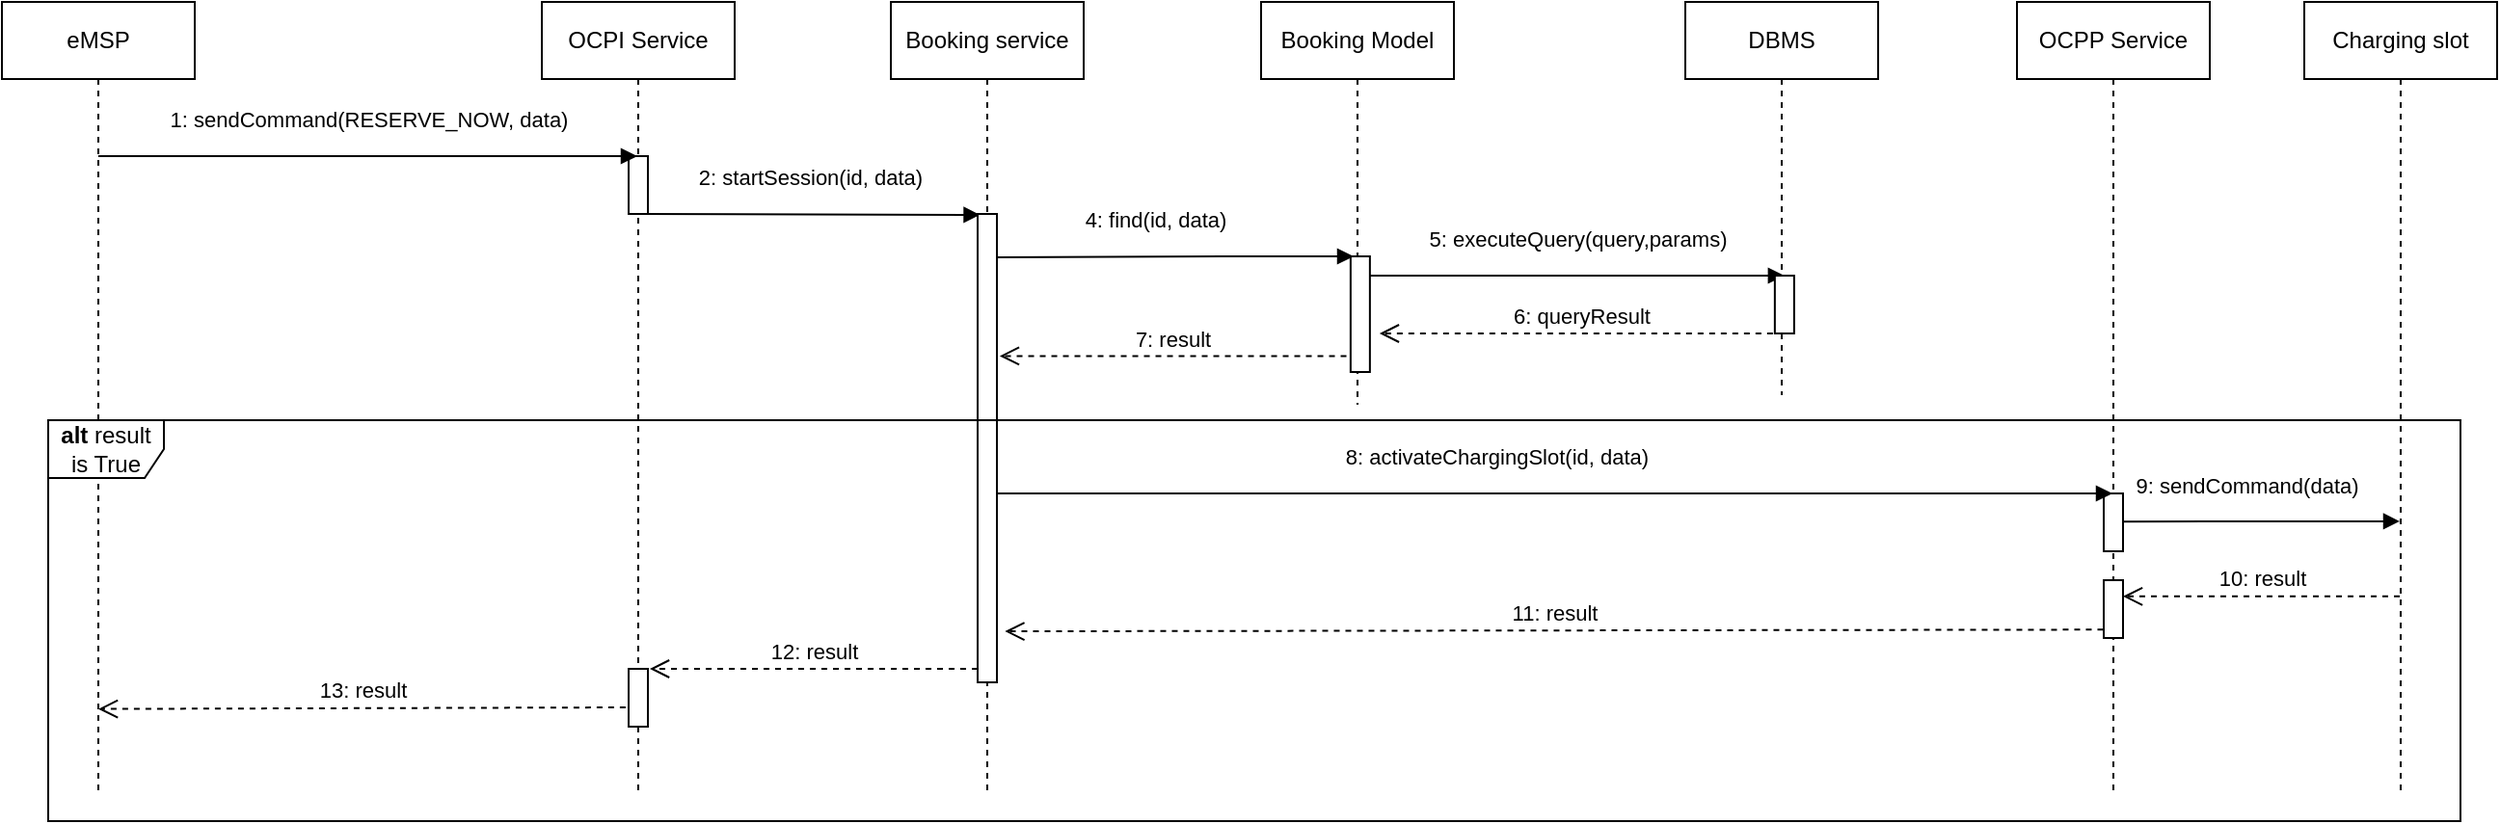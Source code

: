 <mxfile version="20.6.2" type="device"><diagram id="N-kLaTykZiOcU20fXfzQ" name="Page-1"><mxGraphModel dx="1284" dy="960" grid="0" gridSize="10" guides="1" tooltips="1" connect="1" arrows="1" fold="1" page="0" pageScale="1" pageWidth="827" pageHeight="1169" math="0" shadow="0"><root><mxCell id="0"/><mxCell id="1" parent="0"/><mxCell id="v2HRP-h-7QkER9Nf6UZG-1" value="eMSP" style="shape=umlLifeline;perimeter=lifelinePerimeter;whiteSpace=wrap;html=1;container=1;collapsible=0;recursiveResize=0;outlineConnect=0;" parent="1" vertex="1"><mxGeometry x="100" y="160" width="100" height="410" as="geometry"/></mxCell><mxCell id="v2HRP-h-7QkER9Nf6UZG-3" value="Booking Model" style="shape=umlLifeline;perimeter=lifelinePerimeter;whiteSpace=wrap;html=1;container=1;collapsible=0;recursiveResize=0;outlineConnect=0;" parent="1" vertex="1"><mxGeometry x="753" y="160" width="100" height="209" as="geometry"/></mxCell><mxCell id="v2HRP-h-7QkER9Nf6UZG-13" value="" style="html=1;points=[];perimeter=orthogonalPerimeter;" parent="v2HRP-h-7QkER9Nf6UZG-3" vertex="1"><mxGeometry x="46.43" y="132" width="10" height="60" as="geometry"/></mxCell><mxCell id="v2HRP-h-7QkER9Nf6UZG-4" value="DBMS" style="shape=umlLifeline;perimeter=lifelinePerimeter;whiteSpace=wrap;html=1;container=1;collapsible=0;recursiveResize=0;outlineConnect=0;" parent="1" vertex="1"><mxGeometry x="973" y="160" width="100" height="204" as="geometry"/></mxCell><mxCell id="v2HRP-h-7QkER9Nf6UZG-14" value="5: executeQuery(query,params)" style="html=1;verticalAlign=bottom;endArrow=block;rounded=0;" parent="v2HRP-h-7QkER9Nf6UZG-4" edge="1"><mxGeometry x="0.003" y="10" width="80" relative="1" as="geometry"><mxPoint x="-163.57" y="142" as="sourcePoint"/><mxPoint x="51.43" y="142" as="targetPoint"/><mxPoint as="offset"/></mxGeometry></mxCell><mxCell id="v2HRP-h-7QkER9Nf6UZG-15" value="" style="html=1;points=[];perimeter=orthogonalPerimeter;" parent="v2HRP-h-7QkER9Nf6UZG-4" vertex="1"><mxGeometry x="46.43" y="142" width="10" height="30" as="geometry"/></mxCell><mxCell id="v2HRP-h-7QkER9Nf6UZG-5" value="OCPI Service" style="shape=umlLifeline;perimeter=lifelinePerimeter;whiteSpace=wrap;html=1;container=1;collapsible=0;recursiveResize=0;outlineConnect=0;" parent="1" vertex="1"><mxGeometry x="380" y="160" width="100" height="410" as="geometry"/></mxCell><mxCell id="v2HRP-h-7QkER9Nf6UZG-8" value="" style="html=1;points=[];perimeter=orthogonalPerimeter;" parent="v2HRP-h-7QkER9Nf6UZG-5" vertex="1"><mxGeometry x="45" y="80" width="10" height="30" as="geometry"/></mxCell><mxCell id="v2HRP-h-7QkER9Nf6UZG-6" value="1: sendCommand(RESERVE_NOW, data)" style="html=1;verticalAlign=bottom;endArrow=block;rounded=0;" parent="1" target="v2HRP-h-7QkER9Nf6UZG-5" edge="1"><mxGeometry x="0.003" y="10" width="80" relative="1" as="geometry"><mxPoint x="150" y="240" as="sourcePoint"/><mxPoint x="230" y="240" as="targetPoint"/><mxPoint as="offset"/></mxGeometry></mxCell><mxCell id="v2HRP-h-7QkER9Nf6UZG-7" value="2: startSession(id, data)" style="html=1;verticalAlign=bottom;endArrow=block;rounded=0;entryX=0.126;entryY=0.002;entryDx=0;entryDy=0;entryPerimeter=0;" parent="1" edge="1" target="v2HRP-h-7QkER9Nf6UZG-9"><mxGeometry x="0.003" y="10" width="80" relative="1" as="geometry"><mxPoint x="430" y="270" as="sourcePoint"/><mxPoint x="709.5" y="270" as="targetPoint"/><mxPoint as="offset"/></mxGeometry></mxCell><mxCell id="v2HRP-h-7QkER9Nf6UZG-12" value="4: find(id, data)" style="html=1;verticalAlign=bottom;endArrow=block;rounded=0;exitX=0.857;exitY=0.368;exitDx=0;exitDy=0;exitPerimeter=0;" parent="1" edge="1"><mxGeometry x="-0.107" y="10" width="80" relative="1" as="geometry"><mxPoint x="616.0" y="292.48" as="sourcePoint"/><mxPoint x="801" y="292" as="targetPoint"/><mxPoint as="offset"/><Array as="points"><mxPoint x="732.43" y="292"/></Array></mxGeometry></mxCell><mxCell id="v2HRP-h-7QkER9Nf6UZG-17" value="6: queryResult" style="html=1;verticalAlign=bottom;endArrow=open;dashed=1;endSize=8;rounded=0;" parent="1" edge="1"><mxGeometry relative="1" as="geometry"><mxPoint x="1024.43" y="332" as="sourcePoint"/><mxPoint x="814.43" y="332" as="targetPoint"/></mxGeometry></mxCell><mxCell id="v2HRP-h-7QkER9Nf6UZG-18" value="7: result" style="html=1;verticalAlign=bottom;endArrow=open;dashed=1;endSize=8;rounded=0;exitX=-0.217;exitY=0.862;exitDx=0;exitDy=0;exitPerimeter=0;" parent="1" source="v2HRP-h-7QkER9Nf6UZG-13" edge="1"><mxGeometry relative="1" as="geometry"><mxPoint x="939.43" y="342" as="sourcePoint"/><mxPoint x="617.43" y="343.72" as="targetPoint"/></mxGeometry></mxCell><mxCell id="bhVrb0WIIn0qUh7Q278U-1" value="OCPP Service" style="shape=umlLifeline;perimeter=lifelinePerimeter;whiteSpace=wrap;html=1;container=1;collapsible=0;recursiveResize=0;outlineConnect=0;" vertex="1" parent="1"><mxGeometry x="1145" y="160" width="100" height="410" as="geometry"/></mxCell><mxCell id="bhVrb0WIIn0qUh7Q278U-3" value="" style="html=1;points=[];perimeter=orthogonalPerimeter;" vertex="1" parent="bhVrb0WIIn0qUh7Q278U-1"><mxGeometry x="45" y="255" width="10" height="30" as="geometry"/></mxCell><mxCell id="bhVrb0WIIn0qUh7Q278U-8" value="" style="html=1;points=[];perimeter=orthogonalPerimeter;" vertex="1" parent="bhVrb0WIIn0qUh7Q278U-1"><mxGeometry x="45" y="300" width="10" height="30" as="geometry"/></mxCell><mxCell id="bhVrb0WIIn0qUh7Q278U-4" value="8: activateChargingSlot(id, data)" style="html=1;verticalAlign=bottom;endArrow=block;rounded=0;" edge="1" parent="1"><mxGeometry x="-0.107" y="10" width="80" relative="1" as="geometry"><mxPoint x="616.0" y="415" as="sourcePoint"/><mxPoint x="1194.5" y="415" as="targetPoint"/><mxPoint as="offset"/><Array as="points"><mxPoint x="756.43" y="415"/></Array></mxGeometry></mxCell><mxCell id="bhVrb0WIIn0qUh7Q278U-5" value="Charging slot" style="shape=umlLifeline;perimeter=lifelinePerimeter;whiteSpace=wrap;html=1;container=1;collapsible=0;recursiveResize=0;outlineConnect=0;" vertex="1" parent="1"><mxGeometry x="1294" y="160" width="100" height="410" as="geometry"/></mxCell><mxCell id="bhVrb0WIIn0qUh7Q278U-7" value="9: sendCommand(data)" style="html=1;verticalAlign=bottom;endArrow=block;rounded=0;exitX=1.017;exitY=0.486;exitDx=0;exitDy=0;exitPerimeter=0;" edge="1" parent="1" source="bhVrb0WIIn0qUh7Q278U-3"><mxGeometry x="-0.107" y="10" width="80" relative="1" as="geometry"><mxPoint x="1202" y="429" as="sourcePoint"/><mxPoint x="1343.5" y="429.44" as="targetPoint"/><mxPoint as="offset"/><Array as="points"><mxPoint x="1327.43" y="429.44"/></Array></mxGeometry></mxCell><mxCell id="bhVrb0WIIn0qUh7Q278U-9" value="10: result" style="html=1;verticalAlign=bottom;endArrow=open;dashed=1;endSize=8;rounded=0;entryX=0.998;entryY=0.28;entryDx=0;entryDy=0;entryPerimeter=0;" edge="1" parent="1" target="bhVrb0WIIn0qUh7Q278U-8"><mxGeometry relative="1" as="geometry"><mxPoint x="1343.5" y="468.4" as="sourcePoint"/><mxPoint x="1214" y="466" as="targetPoint"/></mxGeometry></mxCell><mxCell id="v2HRP-h-7QkER9Nf6UZG-2" value="Booking service" style="shape=umlLifeline;perimeter=lifelinePerimeter;whiteSpace=wrap;html=1;container=1;collapsible=0;recursiveResize=0;outlineConnect=0;" parent="1" vertex="1"><mxGeometry x="561" y="160" width="100" height="410" as="geometry"/></mxCell><mxCell id="v2HRP-h-7QkER9Nf6UZG-9" value="" style="html=1;points=[];perimeter=orthogonalPerimeter;" parent="v2HRP-h-7QkER9Nf6UZG-2" vertex="1"><mxGeometry x="45" y="110" width="10" height="243" as="geometry"/></mxCell><mxCell id="v2HRP-h-7QkER9Nf6UZG-21" value="12: result" style="html=1;verticalAlign=bottom;endArrow=open;dashed=1;endSize=8;rounded=0;" parent="v2HRP-h-7QkER9Nf6UZG-2" edge="1"><mxGeometry relative="1" as="geometry"><mxPoint x="45" y="346" as="sourcePoint"/><mxPoint x="-125" y="346" as="targetPoint"/></mxGeometry></mxCell><mxCell id="v2HRP-h-7QkER9Nf6UZG-22" value="13: result" style="html=1;verticalAlign=bottom;endArrow=open;dashed=1;endSize=8;rounded=0;entryX=0.667;entryY=0.016;entryDx=0;entryDy=0;entryPerimeter=0;exitX=0.012;exitY=0.906;exitDx=0;exitDy=0;exitPerimeter=0;" parent="v2HRP-h-7QkER9Nf6UZG-2" edge="1"><mxGeometry relative="1" as="geometry"><mxPoint x="-137.55" y="366.0" as="sourcePoint"/><mxPoint x="-411.0" y="366.82" as="targetPoint"/></mxGeometry></mxCell><mxCell id="v2HRP-h-7QkER9Nf6UZG-20" value="" style="html=1;points=[];perimeter=orthogonalPerimeter;" parent="v2HRP-h-7QkER9Nf6UZG-2" vertex="1"><mxGeometry x="-136" y="346" width="10" height="30" as="geometry"/></mxCell><mxCell id="bhVrb0WIIn0qUh7Q278U-10" value="11: result" style="html=1;verticalAlign=bottom;endArrow=open;dashed=1;endSize=8;rounded=0;entryX=1.417;entryY=0.853;entryDx=0;entryDy=0;entryPerimeter=0;exitX=-0.026;exitY=0.855;exitDx=0;exitDy=0;exitPerimeter=0;" edge="1" parent="1" source="bhVrb0WIIn0qUh7Q278U-8"><mxGeometry relative="1" as="geometry"><mxPoint x="1155.52" y="483.0" as="sourcePoint"/><mxPoint x="620.17" y="486.542" as="targetPoint"/></mxGeometry></mxCell><mxCell id="bhVrb0WIIn0qUh7Q278U-11" value="&lt;b&gt;alt &lt;/b&gt;result is True" style="shape=umlFrame;whiteSpace=wrap;html=1;" vertex="1" parent="1"><mxGeometry x="124" y="377" width="1251" height="208" as="geometry"/></mxCell></root></mxGraphModel></diagram></mxfile>